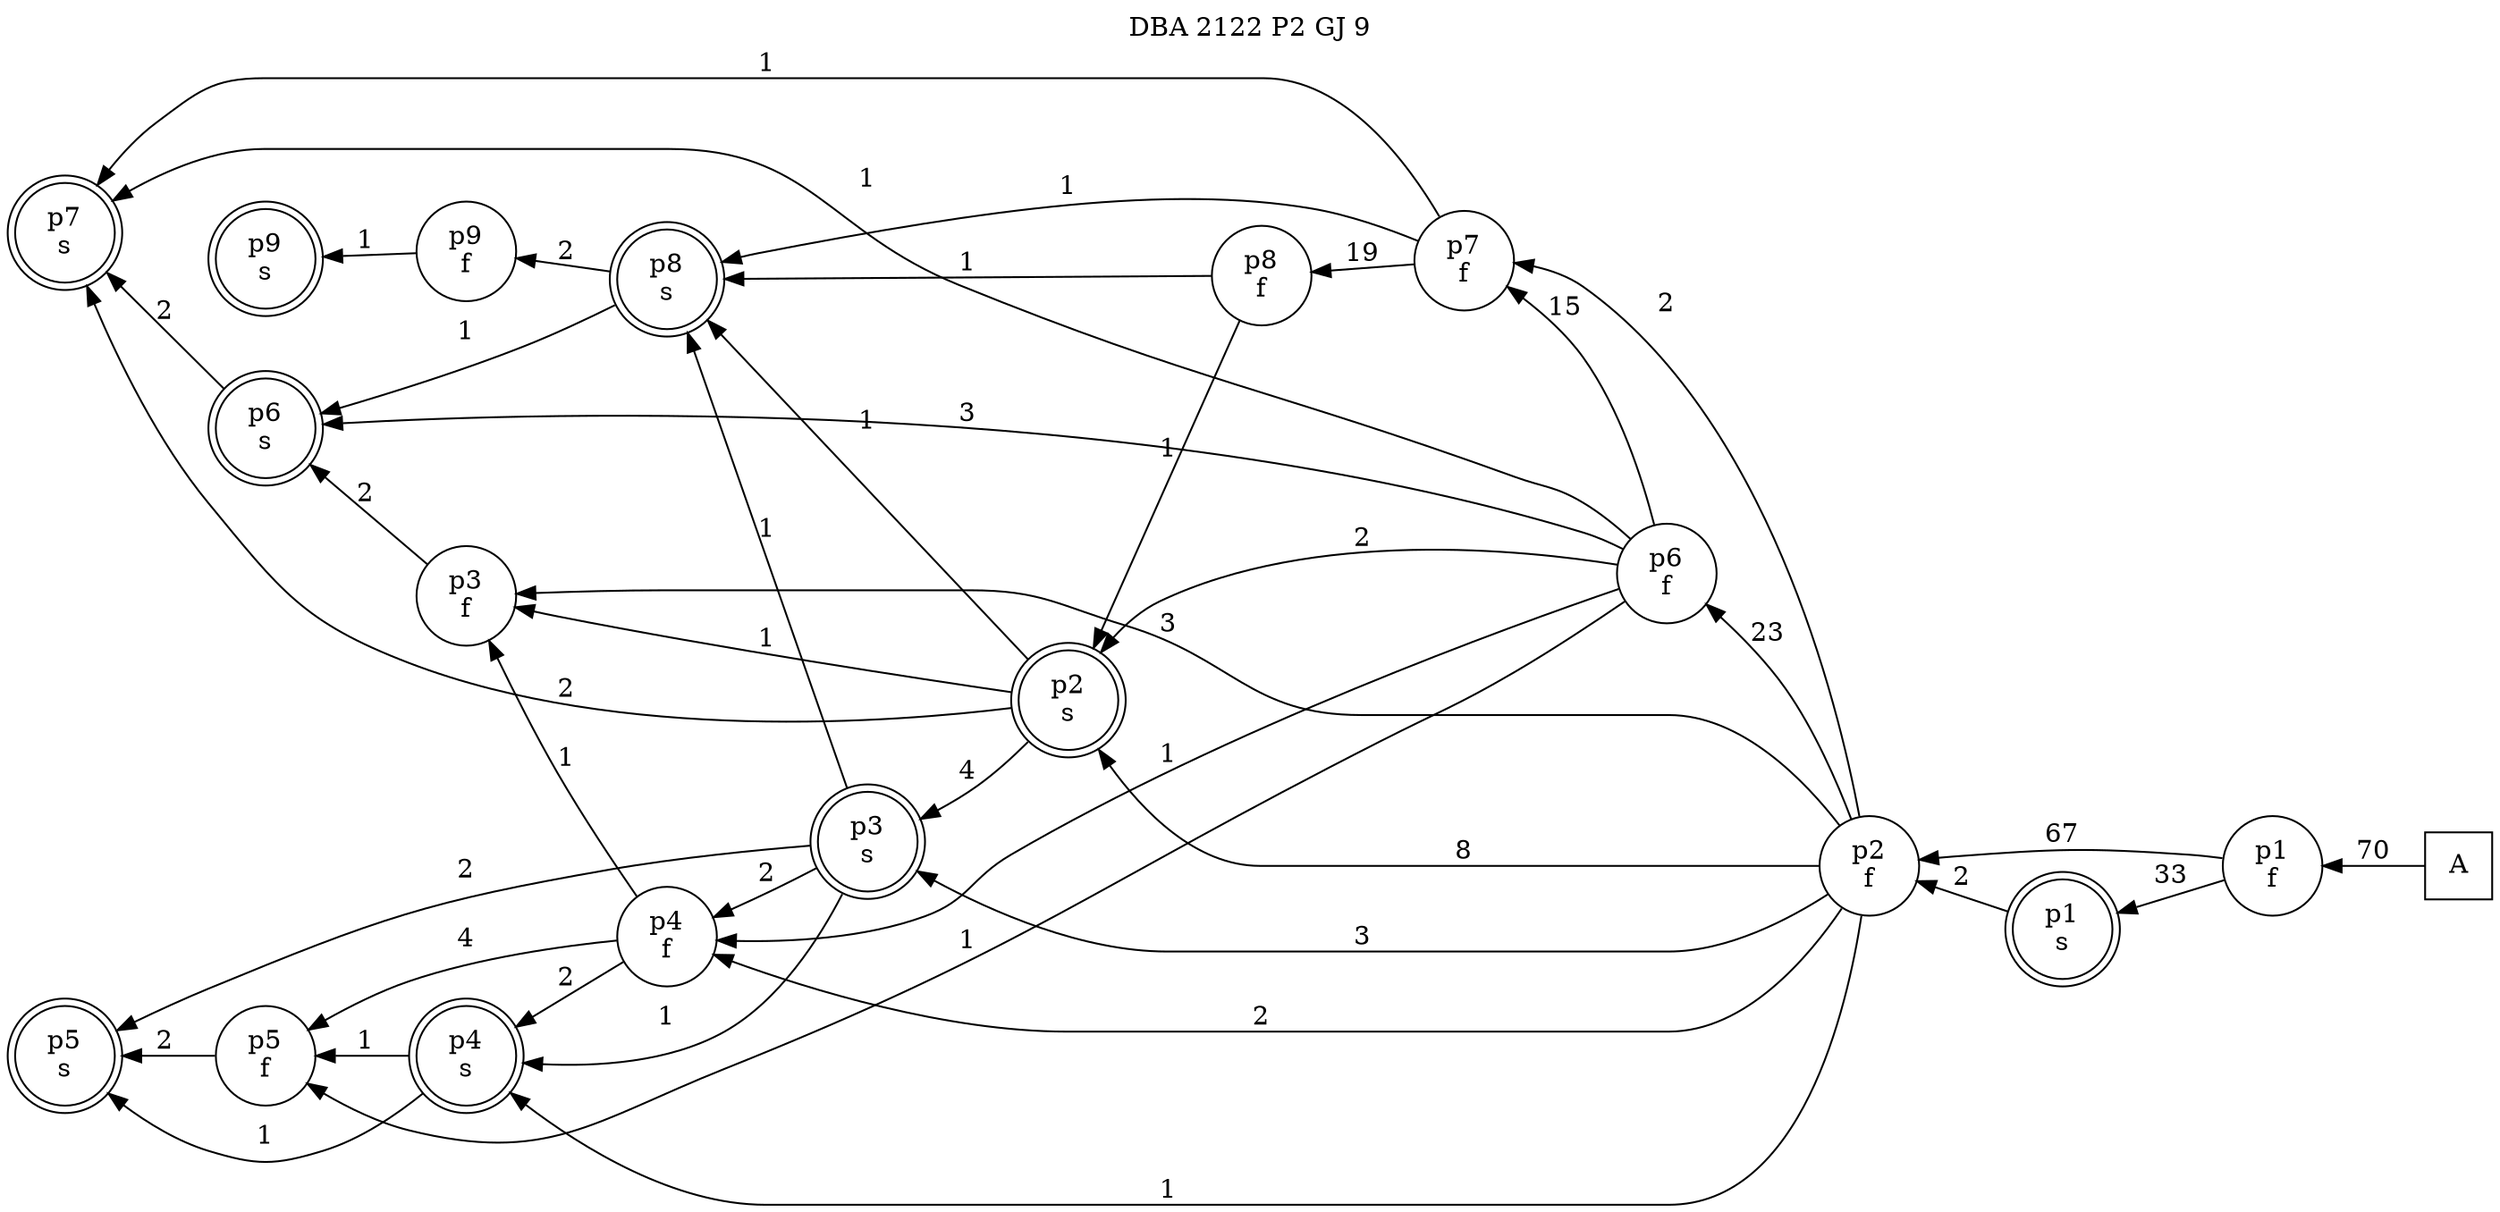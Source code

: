 digraph DBA_2122_P2_GJ_9_GOOD {
labelloc="tl"
label= " DBA 2122 P2 GJ 9 "
rankdir="RL";
"A" [shape="square" label="A"]
"p1_f" [shape="circle" label="p1
f"]
"p1_s" [shape="doublecircle" label="p1
s"]
"p2_f" [shape="circle" label="p2
f"]
"p3_f" [shape="circle" label="p3
f"]
"p4_f" [shape="circle" label="p4
f"]
"p2_s" [shape="doublecircle" label="p2
s"]
"p6_f" [shape="circle" label="p6
f"]
"p5_f" [shape="circle" label="p5
f"]
"p6_s" [shape="doublecircle" label="p6
s"]
"p3_s" [shape="doublecircle" label="p3
s"]
"p5_s" [shape="doublecircle" label="p5
s"]
"p7_f" [shape="circle" label="p7
f"]
"p7_s" [shape="doublecircle" label="p7
s"]
"p8_f" [shape="circle" label="p8
f"]
"p8_s" [shape="doublecircle" label="p8
s"]
"p4_s" [shape="doublecircle" label="p4
s"]
"p9_f" [shape="circle" label="p9
f"]
"p9_s" [shape="doublecircle" label="p9
s"]
"A" -> "p1_f" [ label=70]
"p1_f" -> "p1_s" [ label=33]
"p1_f" -> "p2_f" [ label=67]
"p1_s" -> "p2_f" [ label=2]
"p2_f" -> "p3_f" [ label=3]
"p2_f" -> "p4_f" [ label=2]
"p2_f" -> "p2_s" [ label=8]
"p2_f" -> "p6_f" [ label=23]
"p2_f" -> "p3_s" [ label=3]
"p2_f" -> "p7_f" [ label=2]
"p2_f" -> "p4_s" [ label=1]
"p3_f" -> "p6_s" [ label=2]
"p4_f" -> "p3_f" [ label=1]
"p4_f" -> "p5_f" [ label=4]
"p4_f" -> "p4_s" [ label=2]
"p2_s" -> "p3_f" [ label=1]
"p2_s" -> "p3_s" [ label=4]
"p2_s" -> "p7_s" [ label=2]
"p2_s" -> "p8_s" [ label=1]
"p6_f" -> "p4_f" [ label=1]
"p6_f" -> "p2_s" [ label=2]
"p6_f" -> "p5_f" [ label=1]
"p6_f" -> "p6_s" [ label=3]
"p6_f" -> "p7_f" [ label=15]
"p6_f" -> "p7_s" [ label=1]
"p5_f" -> "p5_s" [ label=2]
"p6_s" -> "p7_s" [ label=2]
"p3_s" -> "p4_f" [ label=2]
"p3_s" -> "p5_s" [ label=2]
"p3_s" -> "p8_s" [ label=1]
"p3_s" -> "p4_s" [ label=1]
"p7_f" -> "p7_s" [ label=1]
"p7_f" -> "p8_f" [ label=19]
"p7_f" -> "p8_s" [ label=1]
"p8_f" -> "p2_s" [ label=1]
"p8_f" -> "p8_s" [ label=1]
"p8_s" -> "p6_s" [ label=1]
"p8_s" -> "p9_f" [ label=2]
"p4_s" -> "p5_f" [ label=1]
"p4_s" -> "p5_s" [ label=1]
"p9_f" -> "p9_s" [ label=1]
}
